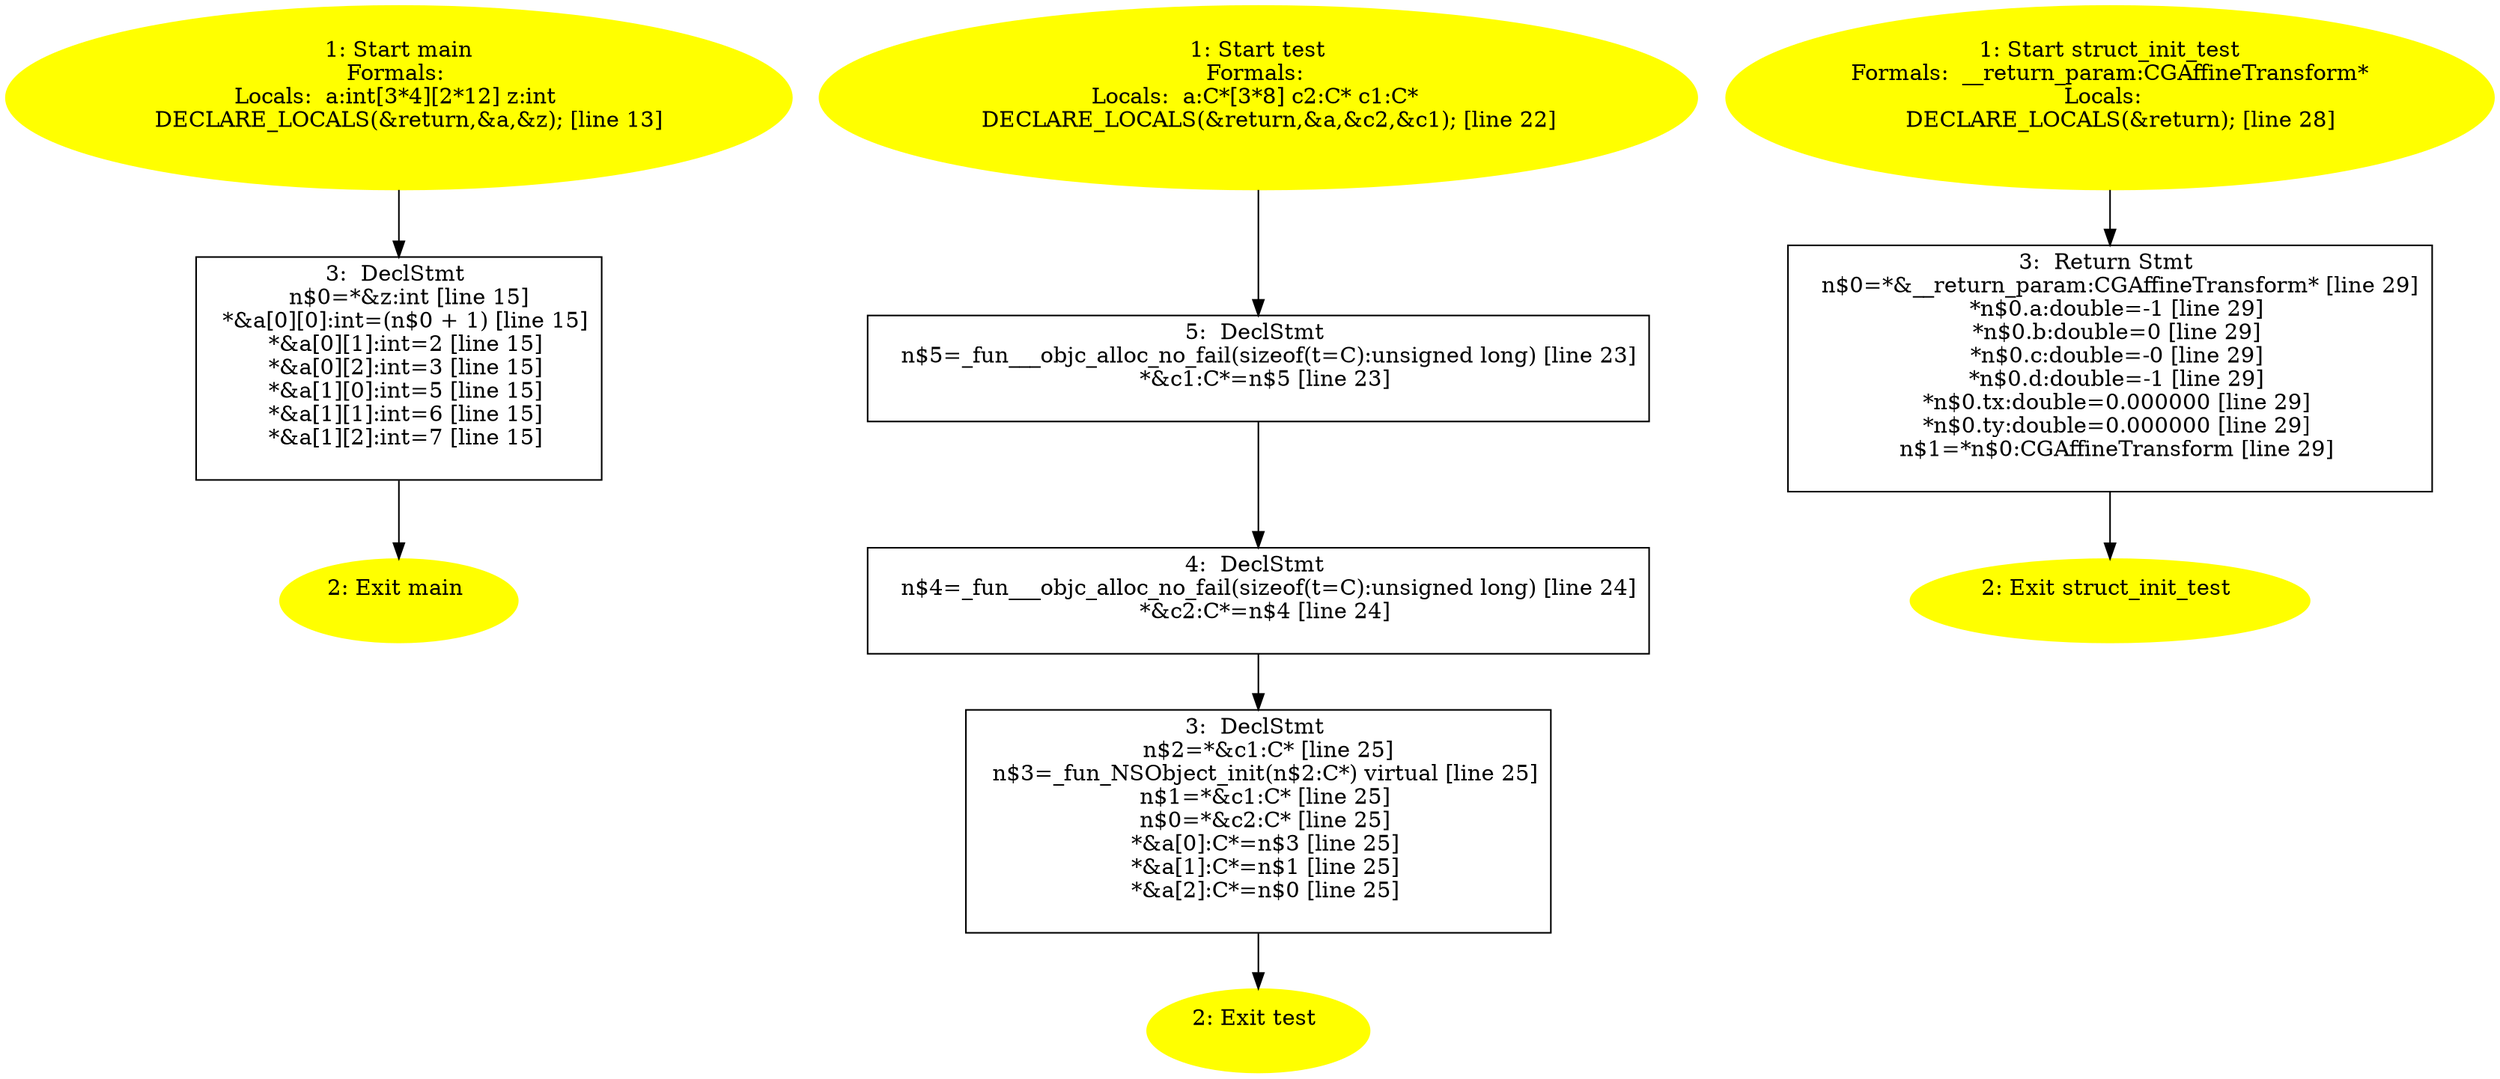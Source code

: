/* @generated */
digraph iCFG {
"main.fad58de7366495db4650cfefac2fcd61_1" [label="1: Start main\nFormals: \nLocals:  a:int[3*4][2*12] z:int \n   DECLARE_LOCALS(&return,&a,&z); [line 13]\n " color=yellow style=filled]
	

	 "main.fad58de7366495db4650cfefac2fcd61_1" -> "main.fad58de7366495db4650cfefac2fcd61_3" ;
"main.fad58de7366495db4650cfefac2fcd61_2" [label="2: Exit main \n  " color=yellow style=filled]
	

"main.fad58de7366495db4650cfefac2fcd61_3" [label="3:  DeclStmt \n   n$0=*&z:int [line 15]\n  *&a[0][0]:int=(n$0 + 1) [line 15]\n  *&a[0][1]:int=2 [line 15]\n  *&a[0][2]:int=3 [line 15]\n  *&a[1][0]:int=5 [line 15]\n  *&a[1][1]:int=6 [line 15]\n  *&a[1][2]:int=7 [line 15]\n " shape="box"]
	

	 "main.fad58de7366495db4650cfefac2fcd61_3" -> "main.fad58de7366495db4650cfefac2fcd61_2" ;
"test.098f6bcd4621d373cade4e832627b4f6_1" [label="1: Start test\nFormals: \nLocals:  a:C*[3*8] c2:C* c1:C* \n   DECLARE_LOCALS(&return,&a,&c2,&c1); [line 22]\n " color=yellow style=filled]
	

	 "test.098f6bcd4621d373cade4e832627b4f6_1" -> "test.098f6bcd4621d373cade4e832627b4f6_5" ;
"test.098f6bcd4621d373cade4e832627b4f6_2" [label="2: Exit test \n  " color=yellow style=filled]
	

"test.098f6bcd4621d373cade4e832627b4f6_3" [label="3:  DeclStmt \n   n$2=*&c1:C* [line 25]\n  n$3=_fun_NSObject_init(n$2:C*) virtual [line 25]\n  n$1=*&c1:C* [line 25]\n  n$0=*&c2:C* [line 25]\n  *&a[0]:C*=n$3 [line 25]\n  *&a[1]:C*=n$1 [line 25]\n  *&a[2]:C*=n$0 [line 25]\n " shape="box"]
	

	 "test.098f6bcd4621d373cade4e832627b4f6_3" -> "test.098f6bcd4621d373cade4e832627b4f6_2" ;
"test.098f6bcd4621d373cade4e832627b4f6_4" [label="4:  DeclStmt \n   n$4=_fun___objc_alloc_no_fail(sizeof(t=C):unsigned long) [line 24]\n  *&c2:C*=n$4 [line 24]\n " shape="box"]
	

	 "test.098f6bcd4621d373cade4e832627b4f6_4" -> "test.098f6bcd4621d373cade4e832627b4f6_3" ;
"test.098f6bcd4621d373cade4e832627b4f6_5" [label="5:  DeclStmt \n   n$5=_fun___objc_alloc_no_fail(sizeof(t=C):unsigned long) [line 23]\n  *&c1:C*=n$5 [line 23]\n " shape="box"]
	

	 "test.098f6bcd4621d373cade4e832627b4f6_5" -> "test.098f6bcd4621d373cade4e832627b4f6_4" ;
"struct_init_test.b3909a459f16e15611cc425c52c74b0c_1" [label="1: Start struct_init_test\nFormals:  __return_param:CGAffineTransform*\nLocals:  \n   DECLARE_LOCALS(&return); [line 28]\n " color=yellow style=filled]
	

	 "struct_init_test.b3909a459f16e15611cc425c52c74b0c_1" -> "struct_init_test.b3909a459f16e15611cc425c52c74b0c_3" ;
"struct_init_test.b3909a459f16e15611cc425c52c74b0c_2" [label="2: Exit struct_init_test \n  " color=yellow style=filled]
	

"struct_init_test.b3909a459f16e15611cc425c52c74b0c_3" [label="3:  Return Stmt \n   n$0=*&__return_param:CGAffineTransform* [line 29]\n  *n$0.a:double=-1 [line 29]\n  *n$0.b:double=0 [line 29]\n  *n$0.c:double=-0 [line 29]\n  *n$0.d:double=-1 [line 29]\n  *n$0.tx:double=0.000000 [line 29]\n  *n$0.ty:double=0.000000 [line 29]\n  n$1=*n$0:CGAffineTransform [line 29]\n " shape="box"]
	

	 "struct_init_test.b3909a459f16e15611cc425c52c74b0c_3" -> "struct_init_test.b3909a459f16e15611cc425c52c74b0c_2" ;
}
